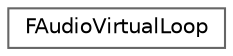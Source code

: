 digraph "Graphical Class Hierarchy"
{
 // INTERACTIVE_SVG=YES
 // LATEX_PDF_SIZE
  bgcolor="transparent";
  edge [fontname=Helvetica,fontsize=10,labelfontname=Helvetica,labelfontsize=10];
  node [fontname=Helvetica,fontsize=10,shape=box,height=0.2,width=0.4];
  rankdir="LR";
  Node0 [id="Node000000",label="FAudioVirtualLoop",height=0.2,width=0.4,color="grey40", fillcolor="white", style="filled",URL="$da/d2d/structFAudioVirtualLoop.html",tooltip="Class that tracks virtualized looping active sounds that are eligible to revive re-trigger as long as..."];
}
